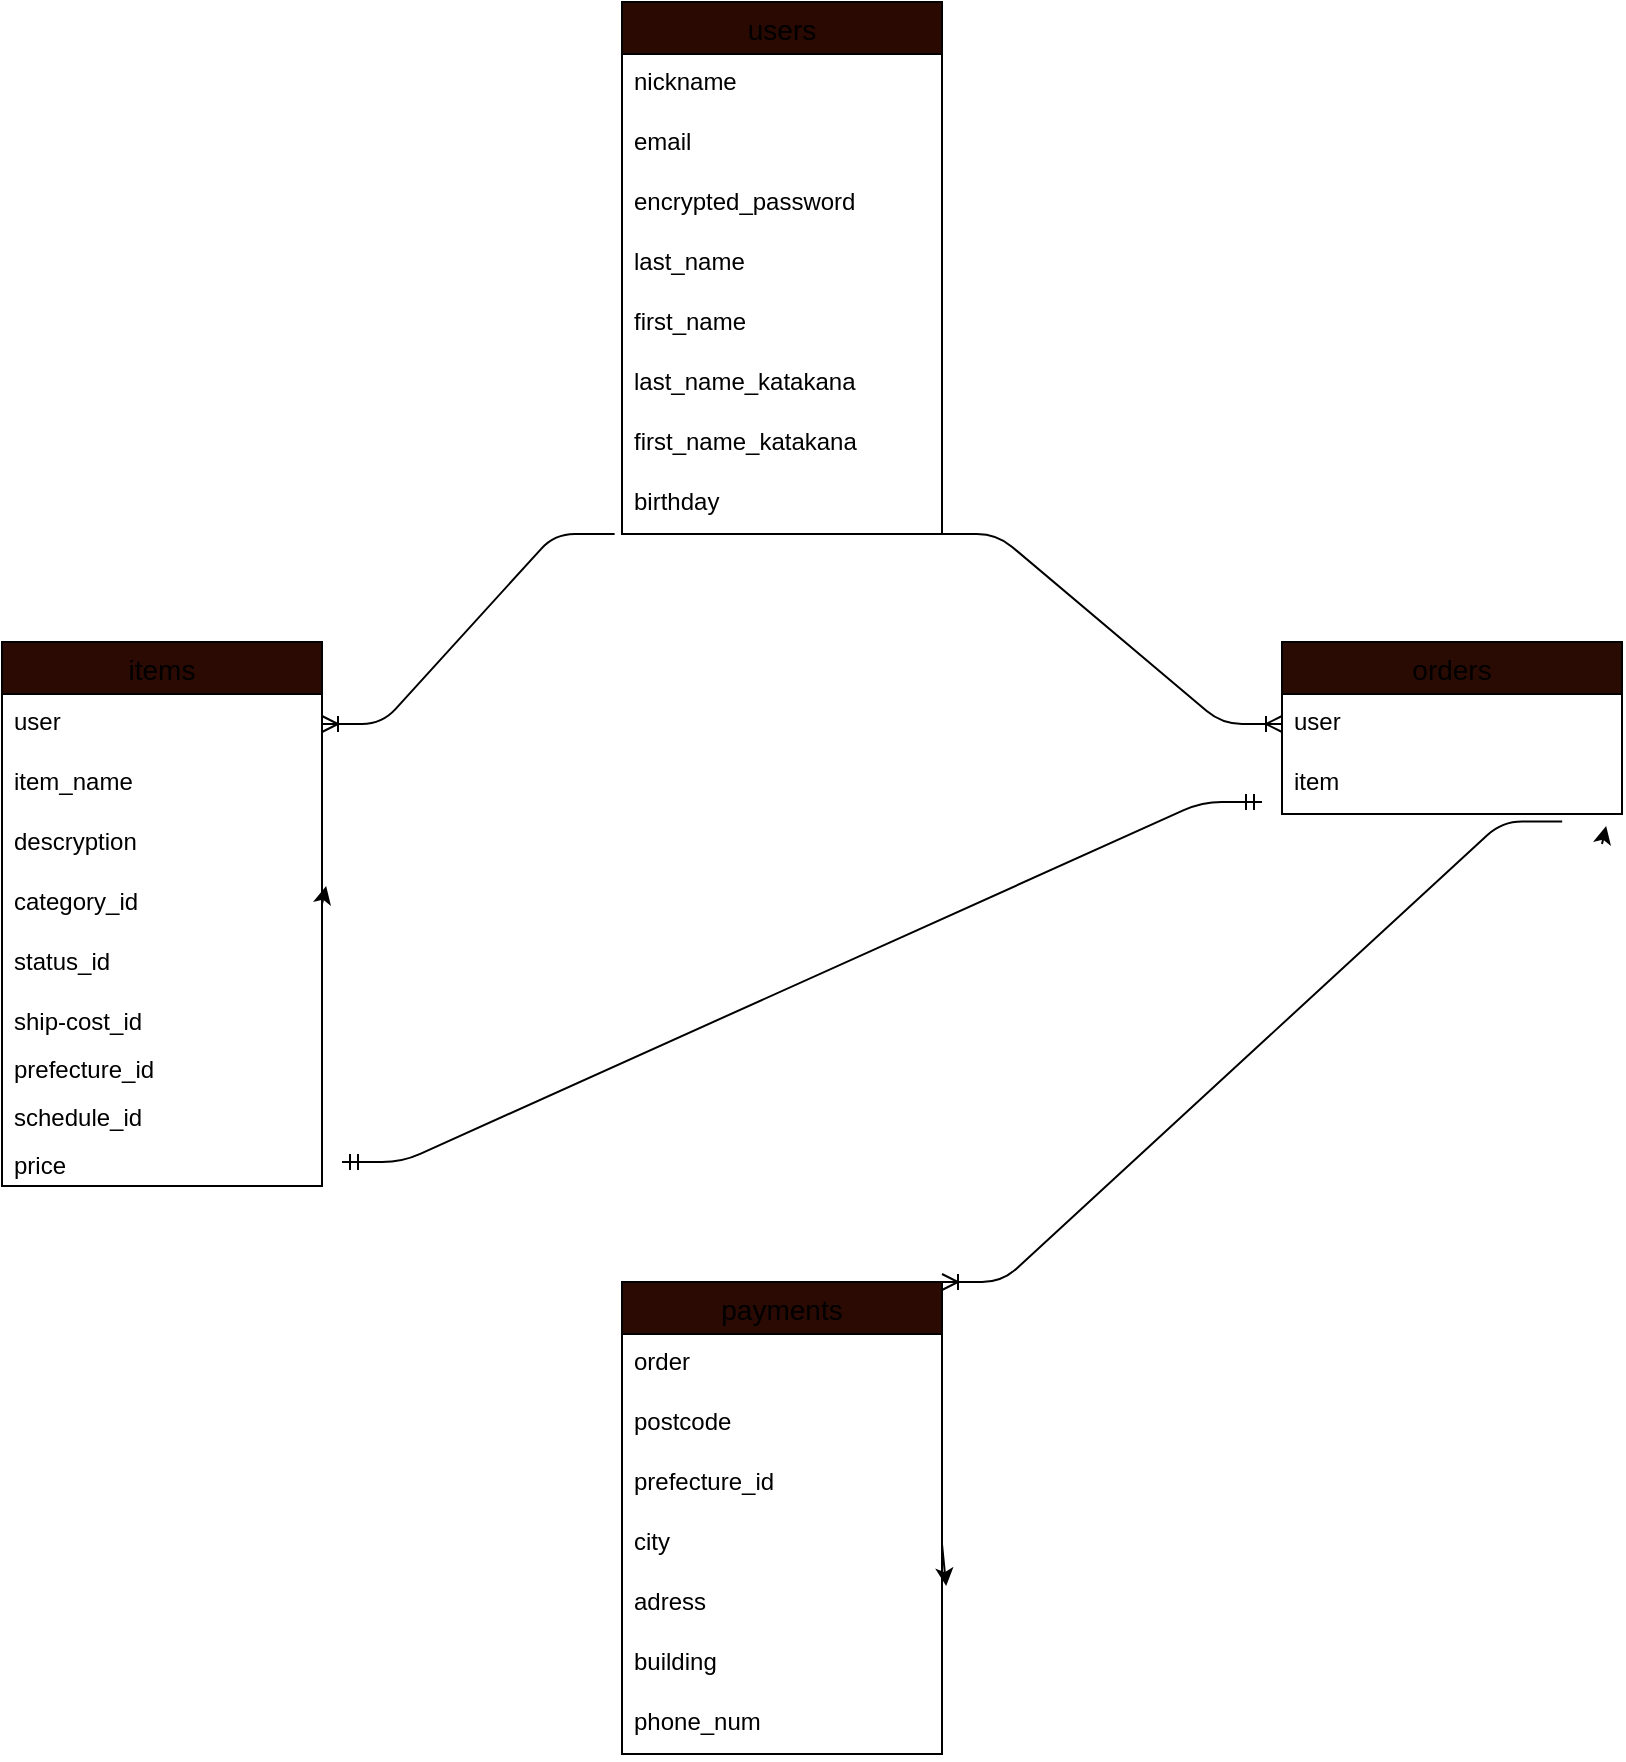 <mxfile>
    <diagram id="b7upA55AMQlXR3mn1gj-" name="ページ1">
        <mxGraphModel dx="1448" dy="783" grid="1" gridSize="10" guides="1" tooltips="1" connect="1" arrows="1" fold="1" page="1" pageScale="1" pageWidth="827" pageHeight="1169" math="0" shadow="0">
            <root>
                <mxCell id="0"/>
                <mxCell id="1" parent="0"/>
                <mxCell id="337" value="users" style="swimlane;fontStyle=0;childLayout=stackLayout;horizontal=1;startSize=26;horizontalStack=0;resizeParent=1;resizeParentMax=0;resizeLast=0;collapsible=1;marginBottom=0;align=center;fontSize=14;fontFamily=Helvetica;fontColor=default;fillColor=#2A0902;gradientColor=none;" parent="1" vertex="1">
                    <mxGeometry x="310" width="160" height="266" as="geometry"/>
                </mxCell>
                <mxCell id="345" value="nickname" style="text;strokeColor=none;fillColor=none;spacingLeft=4;spacingRight=4;overflow=hidden;rotatable=0;points=[[0,0.5],[1,0.5]];portConstraint=eastwest;fontSize=12;fontFamily=Helvetica;fontColor=default;" parent="337" vertex="1">
                    <mxGeometry y="26" width="160" height="30" as="geometry"/>
                </mxCell>
                <mxCell id="346" value="email" style="text;strokeColor=none;fillColor=none;spacingLeft=4;spacingRight=4;overflow=hidden;rotatable=0;points=[[0,0.5],[1,0.5]];portConstraint=eastwest;fontSize=12;fontFamily=Helvetica;fontColor=default;" parent="337" vertex="1">
                    <mxGeometry y="56" width="160" height="30" as="geometry"/>
                </mxCell>
                <mxCell id="342" value="encrypted_password" style="text;strokeColor=none;fillColor=none;spacingLeft=4;spacingRight=4;overflow=hidden;rotatable=0;points=[[0,0.5],[1,0.5]];portConstraint=eastwest;fontSize=12;fontFamily=Helvetica;fontColor=default;" parent="337" vertex="1">
                    <mxGeometry y="86" width="160" height="30" as="geometry"/>
                </mxCell>
                <mxCell id="341" value="last_name" style="text;strokeColor=none;fillColor=none;spacingLeft=4;spacingRight=4;overflow=hidden;rotatable=0;points=[[0,0.5],[1,0.5]];portConstraint=eastwest;fontSize=12;fontFamily=Helvetica;fontColor=default;" parent="337" vertex="1">
                    <mxGeometry y="116" width="160" height="30" as="geometry"/>
                </mxCell>
                <mxCell id="338" value="first_name" style="text;strokeColor=none;fillColor=none;spacingLeft=4;spacingRight=4;overflow=hidden;rotatable=0;points=[[0,0.5],[1,0.5]];portConstraint=eastwest;fontSize=12;fontFamily=Helvetica;fontColor=default;" parent="337" vertex="1">
                    <mxGeometry y="146" width="160" height="30" as="geometry"/>
                </mxCell>
                <mxCell id="347" value="last_name_katakana" style="text;strokeColor=none;fillColor=none;spacingLeft=4;spacingRight=4;overflow=hidden;rotatable=0;points=[[0,0.5],[1,0.5]];portConstraint=eastwest;fontSize=12;fontFamily=Helvetica;fontColor=default;" parent="337" vertex="1">
                    <mxGeometry y="176" width="160" height="30" as="geometry"/>
                </mxCell>
                <mxCell id="348" value="first_name_katakana" style="text;strokeColor=none;fillColor=none;spacingLeft=4;spacingRight=4;overflow=hidden;rotatable=0;points=[[0,0.5],[1,0.5]];portConstraint=eastwest;fontSize=12;fontFamily=Helvetica;fontColor=default;" parent="337" vertex="1">
                    <mxGeometry y="206" width="160" height="30" as="geometry"/>
                </mxCell>
                <mxCell id="340" value="birthday" style="text;strokeColor=none;fillColor=none;spacingLeft=4;spacingRight=4;overflow=hidden;rotatable=0;points=[[0,0.5],[1,0.5]];portConstraint=eastwest;fontSize=12;fontFamily=Helvetica;fontColor=default;" parent="337" vertex="1">
                    <mxGeometry y="236" width="160" height="30" as="geometry"/>
                </mxCell>
                <mxCell id="344" value="" style="edgeStyle=entityRelationEdgeStyle;fontSize=12;html=1;endArrow=ERoneToMany;fontFamily=Helvetica;fontColor=default;entryX=0;entryY=0.5;entryDx=0;entryDy=0;exitX=0.984;exitY=1;exitDx=0;exitDy=0;exitPerimeter=0;" parent="1" source="340" target="361" edge="1">
                    <mxGeometry width="100" height="100" relative="1" as="geometry">
                        <mxPoint x="470" y="276" as="sourcePoint"/>
                        <mxPoint x="580" y="320" as="targetPoint"/>
                    </mxGeometry>
                </mxCell>
                <mxCell id="349" value="items" style="swimlane;fontStyle=0;childLayout=stackLayout;horizontal=1;startSize=26;horizontalStack=0;resizeParent=1;resizeParentMax=0;resizeLast=0;collapsible=1;marginBottom=0;align=center;fontSize=14;fontFamily=Helvetica;fontColor=default;fillColor=#2A0A03;gradientColor=none;" parent="1" vertex="1">
                    <mxGeometry y="320" width="160" height="272" as="geometry"/>
                </mxCell>
                <mxCell id="350" value="user" style="text;strokeColor=none;fillColor=none;spacingLeft=4;spacingRight=4;overflow=hidden;rotatable=0;points=[[0,0.5],[1,0.5]];portConstraint=eastwest;fontSize=12;fontFamily=Helvetica;fontColor=default;" parent="349" vertex="1">
                    <mxGeometry y="26" width="160" height="30" as="geometry"/>
                </mxCell>
                <mxCell id="351" value="item_name" style="text;strokeColor=none;fillColor=none;spacingLeft=4;spacingRight=4;overflow=hidden;rotatable=0;points=[[0,0.5],[1,0.5]];portConstraint=eastwest;fontSize=12;fontFamily=Helvetica;fontColor=default;" parent="349" vertex="1">
                    <mxGeometry y="56" width="160" height="30" as="geometry"/>
                </mxCell>
                <mxCell id="352" value="descryption" style="text;strokeColor=none;fillColor=none;spacingLeft=4;spacingRight=4;overflow=hidden;rotatable=0;points=[[0,0.5],[1,0.5]];portConstraint=eastwest;fontSize=12;fontFamily=Helvetica;fontColor=default;" parent="349" vertex="1">
                    <mxGeometry y="86" width="160" height="30" as="geometry"/>
                </mxCell>
                <mxCell id="358" style="edgeStyle=none;html=1;exitX=1;exitY=0.5;exitDx=0;exitDy=0;entryX=1.013;entryY=0.2;entryDx=0;entryDy=0;entryPerimeter=0;fontFamily=Helvetica;fontSize=12;fontColor=default;" parent="349" target="354" edge="1">
                    <mxGeometry relative="1" as="geometry">
                        <mxPoint x="160" y="131" as="sourcePoint"/>
                    </mxGeometry>
                </mxCell>
                <mxCell id="354" value="category_id" style="text;strokeColor=none;fillColor=none;spacingLeft=4;spacingRight=4;overflow=hidden;rotatable=0;points=[[0,0.5],[1,0.5]];portConstraint=eastwest;fontSize=12;fontFamily=Helvetica;fontColor=default;" parent="349" vertex="1">
                    <mxGeometry y="116" width="160" height="30" as="geometry"/>
                </mxCell>
                <mxCell id="387" value="status_id" style="text;strokeColor=none;fillColor=none;spacingLeft=4;spacingRight=4;overflow=hidden;rotatable=0;points=[[0,0.5],[1,0.5]];portConstraint=eastwest;fontSize=12;fontFamily=Helvetica;fontColor=default;" parent="349" vertex="1">
                    <mxGeometry y="146" width="160" height="30" as="geometry"/>
                </mxCell>
                <mxCell id="357" value="ship-cost_id" style="text;strokeColor=none;fillColor=none;spacingLeft=4;spacingRight=4;overflow=hidden;rotatable=0;points=[[0,0.5],[1,0.5]];portConstraint=eastwest;fontSize=12;fontFamily=Helvetica;fontColor=default;" parent="349" vertex="1">
                    <mxGeometry y="176" width="160" height="24" as="geometry"/>
                </mxCell>
                <mxCell id="388" value="prefecture_id" style="text;strokeColor=none;fillColor=none;spacingLeft=4;spacingRight=4;overflow=hidden;rotatable=0;points=[[0,0.5],[1,0.5]];portConstraint=eastwest;fontSize=12;fontFamily=Helvetica;fontColor=default;" parent="349" vertex="1">
                    <mxGeometry y="200" width="160" height="24" as="geometry"/>
                </mxCell>
                <mxCell id="389" value="schedule_id" style="text;strokeColor=none;fillColor=none;spacingLeft=4;spacingRight=4;overflow=hidden;rotatable=0;points=[[0,0.5],[1,0.5]];portConstraint=eastwest;fontSize=12;fontFamily=Helvetica;fontColor=default;" parent="349" vertex="1">
                    <mxGeometry y="224" width="160" height="24" as="geometry"/>
                </mxCell>
                <mxCell id="390" value="price" style="text;strokeColor=none;fillColor=none;spacingLeft=4;spacingRight=4;overflow=hidden;rotatable=0;points=[[0,0.5],[1,0.5]];portConstraint=eastwest;fontSize=12;fontFamily=Helvetica;fontColor=default;" parent="349" vertex="1">
                    <mxGeometry y="248" width="160" height="24" as="geometry"/>
                </mxCell>
                <mxCell id="360" value="orders" style="swimlane;fontStyle=0;childLayout=stackLayout;horizontal=1;startSize=26;horizontalStack=0;resizeParent=1;resizeParentMax=0;resizeLast=0;collapsible=1;marginBottom=0;align=center;fontSize=14;fontFamily=Helvetica;fontColor=default;fillColor=#2A0B03;gradientColor=none;" parent="1" vertex="1">
                    <mxGeometry x="640" y="320" width="170" height="86" as="geometry"/>
                </mxCell>
                <mxCell id="361" value="user" style="text;strokeColor=none;fillColor=none;spacingLeft=4;spacingRight=4;overflow=hidden;rotatable=0;points=[[0,0.5],[1,0.5]];portConstraint=eastwest;fontSize=12;fontFamily=Helvetica;fontColor=default;" parent="360" vertex="1">
                    <mxGeometry y="26" width="170" height="30" as="geometry"/>
                </mxCell>
                <mxCell id="362" value="item" style="text;strokeColor=none;fillColor=none;spacingLeft=4;spacingRight=4;overflow=hidden;rotatable=0;points=[[0,0.5],[1,0.5]];portConstraint=eastwest;fontSize=12;fontFamily=Helvetica;fontColor=default;" parent="360" vertex="1">
                    <mxGeometry y="56" width="170" height="30" as="geometry"/>
                </mxCell>
                <mxCell id="364" style="edgeStyle=none;html=1;exitX=1;exitY=0.5;exitDx=0;exitDy=0;entryX=1.013;entryY=0.2;entryDx=0;entryDy=0;entryPerimeter=0;fontFamily=Helvetica;fontSize=12;fontColor=default;" parent="360" edge="1">
                    <mxGeometry relative="1" as="geometry">
                        <mxPoint x="160" y="101" as="sourcePoint"/>
                        <mxPoint x="162.08" y="92" as="targetPoint"/>
                    </mxGeometry>
                </mxCell>
                <mxCell id="372" value="payments" style="swimlane;fontStyle=0;childLayout=stackLayout;horizontal=1;startSize=26;horizontalStack=0;resizeParent=1;resizeParentMax=0;resizeLast=0;collapsible=1;marginBottom=0;align=center;fontSize=14;fontFamily=Helvetica;fontColor=default;fillColor=#2A0A03;gradientColor=none;" parent="1" vertex="1">
                    <mxGeometry x="310" y="640" width="160" height="236" as="geometry"/>
                </mxCell>
                <mxCell id="373" value="order" style="text;strokeColor=none;fillColor=none;spacingLeft=4;spacingRight=4;overflow=hidden;rotatable=0;points=[[0,0.5],[1,0.5]];portConstraint=eastwest;fontSize=12;fontFamily=Helvetica;fontColor=default;" parent="372" vertex="1">
                    <mxGeometry y="26" width="160" height="30" as="geometry"/>
                </mxCell>
                <mxCell id="374" value="postcode" style="text;strokeColor=none;fillColor=none;spacingLeft=4;spacingRight=4;overflow=hidden;rotatable=0;points=[[0,0.5],[1,0.5]];portConstraint=eastwest;fontSize=12;fontFamily=Helvetica;fontColor=default;" parent="372" vertex="1">
                    <mxGeometry y="56" width="160" height="30" as="geometry"/>
                </mxCell>
                <mxCell id="375" value="prefecture_id" style="text;strokeColor=none;fillColor=none;spacingLeft=4;spacingRight=4;overflow=hidden;rotatable=0;points=[[0,0.5],[1,0.5]];portConstraint=eastwest;fontSize=12;fontFamily=Helvetica;fontColor=default;" parent="372" vertex="1">
                    <mxGeometry y="86" width="160" height="30" as="geometry"/>
                </mxCell>
                <mxCell id="376" style="edgeStyle=none;html=1;exitX=1;exitY=0.5;exitDx=0;exitDy=0;entryX=1.013;entryY=0.2;entryDx=0;entryDy=0;entryPerimeter=0;fontFamily=Helvetica;fontSize=12;fontColor=default;" parent="372" source="377" target="378" edge="1">
                    <mxGeometry relative="1" as="geometry"/>
                </mxCell>
                <mxCell id="377" value="city" style="text;strokeColor=none;fillColor=none;spacingLeft=4;spacingRight=4;overflow=hidden;rotatable=0;points=[[0,0.5],[1,0.5]];portConstraint=eastwest;fontSize=12;fontFamily=Helvetica;fontColor=default;" parent="372" vertex="1">
                    <mxGeometry y="116" width="160" height="30" as="geometry"/>
                </mxCell>
                <mxCell id="378" value="adress" style="text;strokeColor=none;fillColor=none;spacingLeft=4;spacingRight=4;overflow=hidden;rotatable=0;points=[[0,0.5],[1,0.5]];portConstraint=eastwest;fontSize=12;fontFamily=Helvetica;fontColor=default;" parent="372" vertex="1">
                    <mxGeometry y="146" width="160" height="30" as="geometry"/>
                </mxCell>
                <mxCell id="379" value="building" style="text;strokeColor=none;fillColor=none;spacingLeft=4;spacingRight=4;overflow=hidden;rotatable=0;points=[[0,0.5],[1,0.5]];portConstraint=eastwest;fontSize=12;fontFamily=Helvetica;fontColor=default;" parent="372" vertex="1">
                    <mxGeometry y="176" width="160" height="30" as="geometry"/>
                </mxCell>
                <mxCell id="380" value="phone_num" style="text;strokeColor=none;fillColor=none;spacingLeft=4;spacingRight=4;overflow=hidden;rotatable=0;points=[[0,0.5],[1,0.5]];portConstraint=eastwest;fontSize=12;fontFamily=Helvetica;fontColor=default;" parent="372" vertex="1">
                    <mxGeometry y="206" width="160" height="30" as="geometry"/>
                </mxCell>
                <mxCell id="383" value="" style="edgeStyle=entityRelationEdgeStyle;fontSize=12;html=1;endArrow=ERoneToMany;fontFamily=Helvetica;fontColor=default;entryX=1;entryY=0.5;entryDx=0;entryDy=0;exitX=-0.023;exitY=1;exitDx=0;exitDy=0;exitPerimeter=0;" parent="1" source="340" target="350" edge="1">
                    <mxGeometry width="100" height="100" relative="1" as="geometry">
                        <mxPoint x="200" y="240" as="sourcePoint"/>
                        <mxPoint x="340" y="320" as="targetPoint"/>
                    </mxGeometry>
                </mxCell>
                <mxCell id="384" value="" style="edgeStyle=entityRelationEdgeStyle;fontSize=12;html=1;endArrow=ERmandOne;startArrow=ERmandOne;fontFamily=Helvetica;fontColor=default;" parent="1" edge="1">
                    <mxGeometry width="100" height="100" relative="1" as="geometry">
                        <mxPoint x="170" y="580" as="sourcePoint"/>
                        <mxPoint x="630" y="400" as="targetPoint"/>
                    </mxGeometry>
                </mxCell>
                <mxCell id="385" value="" style="edgeStyle=entityRelationEdgeStyle;fontSize=12;html=1;endArrow=ERoneToMany;fontFamily=Helvetica;fontColor=default;entryX=1;entryY=0;entryDx=0;entryDy=0;exitX=0.824;exitY=1.125;exitDx=0;exitDy=0;exitPerimeter=0;" parent="1" source="362" target="372" edge="1">
                    <mxGeometry width="100" height="100" relative="1" as="geometry">
                        <mxPoint x="640" y="410" as="sourcePoint"/>
                        <mxPoint x="680" y="520" as="targetPoint"/>
                    </mxGeometry>
                </mxCell>
            </root>
        </mxGraphModel>
    </diagram>
</mxfile>